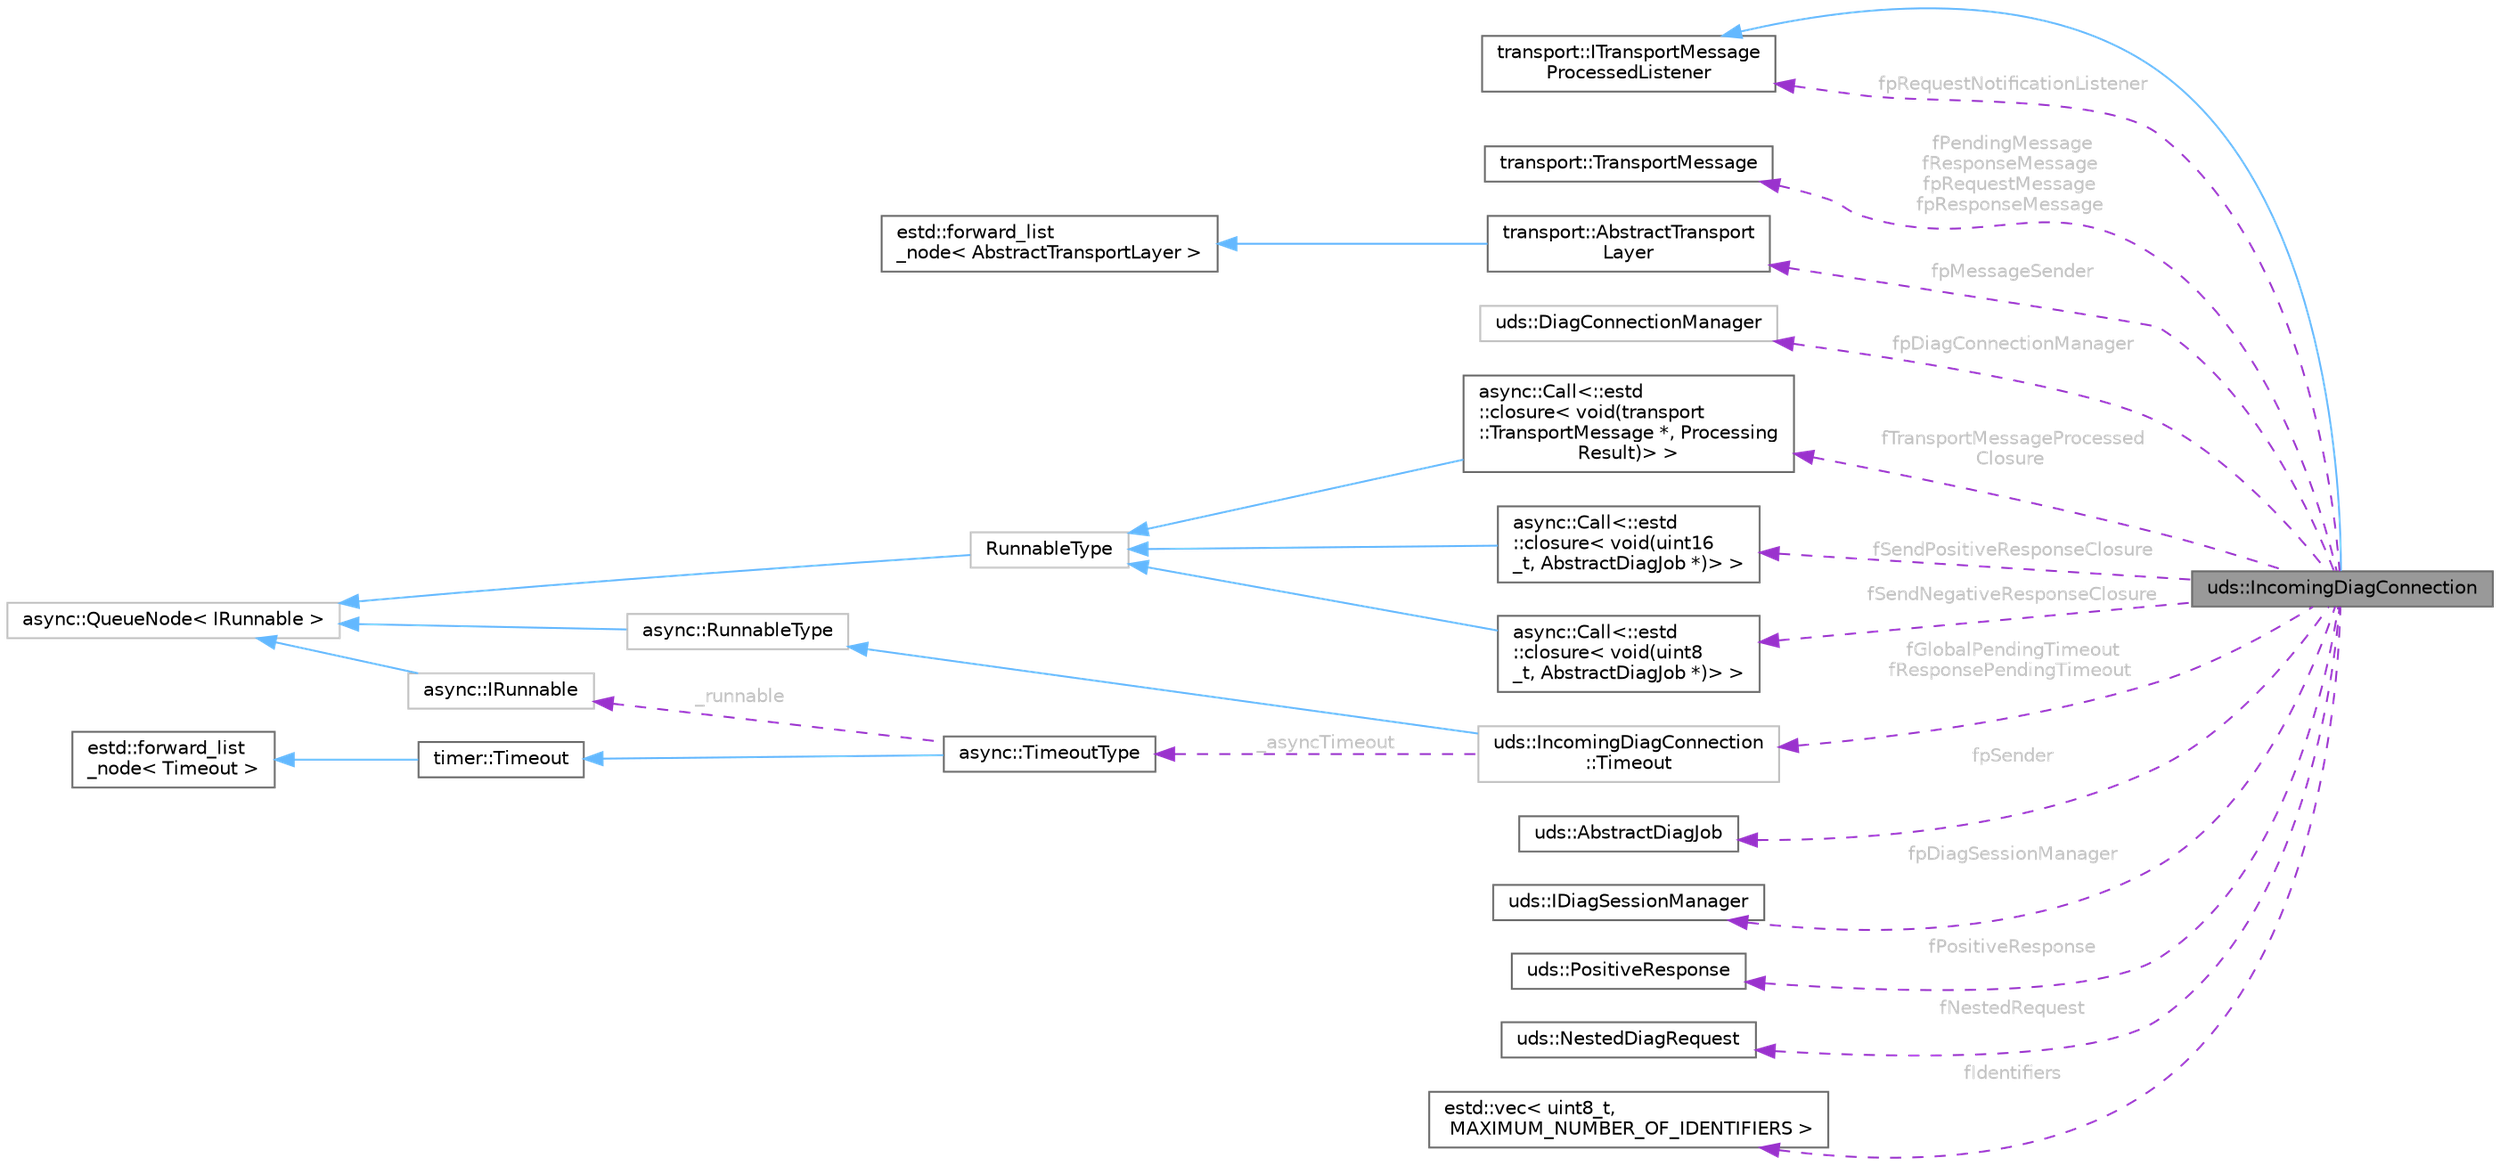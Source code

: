 digraph "uds::IncomingDiagConnection"
{
 // LATEX_PDF_SIZE
  bgcolor="transparent";
  edge [fontname=Helvetica,fontsize=10,labelfontname=Helvetica,labelfontsize=10];
  node [fontname=Helvetica,fontsize=10,shape=box,height=0.2,width=0.4];
  rankdir="LR";
  Node1 [id="Node000001",label="uds::IncomingDiagConnection",height=0.2,width=0.4,color="gray40", fillcolor="grey60", style="filled", fontcolor="black",tooltip=" "];
  Node2 -> Node1 [id="edge1_Node000001_Node000002",dir="back",color="steelblue1",style="solid",tooltip=" "];
  Node2 [id="Node000002",label="transport::ITransportMessage\lProcessedListener",height=0.2,width=0.4,color="gray40", fillcolor="white", style="filled",URL="$d2/dc5/classtransport_1_1ITransportMessageProcessedListener.html",tooltip=" "];
  Node3 -> Node1 [id="edge2_Node000001_Node000003",dir="back",color="darkorchid3",style="dashed",tooltip=" ",label=" fPendingMessage\nfResponseMessage\nfpRequestMessage\nfpResponseMessage",fontcolor="grey" ];
  Node3 [id="Node000003",label="transport::TransportMessage",height=0.2,width=0.4,color="gray40", fillcolor="white", style="filled",URL="$dd/d8c/classtransport_1_1TransportMessage.html",tooltip=" "];
  Node4 -> Node1 [id="edge3_Node000001_Node000004",dir="back",color="darkorchid3",style="dashed",tooltip=" ",label=" fpMessageSender",fontcolor="grey" ];
  Node4 [id="Node000004",label="transport::AbstractTransport\lLayer",height=0.2,width=0.4,color="gray40", fillcolor="white", style="filled",URL="$dc/d15/classtransport_1_1AbstractTransportLayer.html",tooltip=" "];
  Node5 -> Node4 [id="edge4_Node000004_Node000005",dir="back",color="steelblue1",style="solid",tooltip=" "];
  Node5 [id="Node000005",label="estd::forward_list\l_node\< AbstractTransportLayer \>",height=0.2,width=0.4,color="gray40", fillcolor="white", style="filled",URL="$d7/d3f/classestd_1_1forward__list__node.html",tooltip=" "];
  Node6 -> Node1 [id="edge5_Node000001_Node000006",dir="back",color="darkorchid3",style="dashed",tooltip=" ",label=" fpDiagConnectionManager",fontcolor="grey" ];
  Node6 [id="Node000006",label="uds::DiagConnectionManager",height=0.2,width=0.4,color="grey75", fillcolor="white", style="filled",URL="$d1/dde/classuds_1_1DiagConnectionManager.html",tooltip=" "];
  Node7 -> Node1 [id="edge6_Node000001_Node000007",dir="back",color="darkorchid3",style="dashed",tooltip=" ",label=" fGlobalPendingTimeout\nfResponsePendingTimeout",fontcolor="grey" ];
  Node7 [id="Node000007",label="uds::IncomingDiagConnection\l::Timeout",height=0.2,width=0.4,color="grey75", fillcolor="white", style="filled",URL="$da/d09/classuds_1_1IncomingDiagConnection_1_1Timeout.html",tooltip=" "];
  Node8 -> Node7 [id="edge7_Node000007_Node000008",dir="back",color="steelblue1",style="solid",tooltip=" "];
  Node8 [id="Node000008",label="async::RunnableType",height=0.2,width=0.4,color="grey75", fillcolor="white", style="filled",URL="$d7/db0/classasync_1_1IRunnable.html",tooltip=" "];
  Node9 -> Node8 [id="edge8_Node000008_Node000009",dir="back",color="steelblue1",style="solid",tooltip=" "];
  Node9 [id="Node000009",label="async::QueueNode\< IRunnable \>",height=0.2,width=0.4,color="grey75", fillcolor="white", style="filled",URL="$d1/dcc/classasync_1_1QueueNode.html",tooltip=" "];
  Node10 -> Node7 [id="edge9_Node000007_Node000010",dir="back",color="darkorchid3",style="dashed",tooltip=" ",label=" _asyncTimeout",fontcolor="grey" ];
  Node10 [id="Node000010",label="async::TimeoutType",height=0.2,width=0.4,color="gray40", fillcolor="white", style="filled",URL="$d8/d32/structasync_1_1TimeoutType.html",tooltip=" "];
  Node11 -> Node10 [id="edge10_Node000010_Node000011",dir="back",color="steelblue1",style="solid",tooltip=" "];
  Node11 [id="Node000011",label="timer::Timeout",height=0.2,width=0.4,color="gray40", fillcolor="white", style="filled",URL="$dd/d16/structtimer_1_1Timeout.html",tooltip=" "];
  Node12 -> Node11 [id="edge11_Node000011_Node000012",dir="back",color="steelblue1",style="solid",tooltip=" "];
  Node12 [id="Node000012",label="estd::forward_list\l_node\< Timeout \>",height=0.2,width=0.4,color="gray40", fillcolor="white", style="filled",URL="$d7/d3f/classestd_1_1forward__list__node.html",tooltip=" "];
  Node13 -> Node10 [id="edge12_Node000010_Node000013",dir="back",color="darkorchid3",style="dashed",tooltip=" ",label=" _runnable",fontcolor="grey" ];
  Node13 [id="Node000013",label="async::IRunnable",height=0.2,width=0.4,color="grey75", fillcolor="white", style="filled",URL="$d7/db0/classasync_1_1IRunnable.html",tooltip=" "];
  Node9 -> Node13 [id="edge13_Node000013_Node000009",dir="back",color="steelblue1",style="solid",tooltip=" "];
  Node14 -> Node1 [id="edge14_Node000001_Node000014",dir="back",color="darkorchid3",style="dashed",tooltip=" ",label=" fpSender",fontcolor="grey" ];
  Node14 [id="Node000014",label="uds::AbstractDiagJob",height=0.2,width=0.4,color="gray40", fillcolor="white", style="filled",URL="$dc/ddf/classuds_1_1AbstractDiagJob.html",tooltip=" "];
  Node15 -> Node1 [id="edge15_Node000001_Node000015",dir="back",color="darkorchid3",style="dashed",tooltip=" ",label=" fpDiagSessionManager",fontcolor="grey" ];
  Node15 [id="Node000015",label="uds::IDiagSessionManager",height=0.2,width=0.4,color="gray40", fillcolor="white", style="filled",URL="$dd/da2/classuds_1_1IDiagSessionManager.html",tooltip=" "];
  Node16 -> Node1 [id="edge16_Node000001_Node000016",dir="back",color="darkorchid3",style="dashed",tooltip=" ",label=" fTransportMessageProcessed\lClosure",fontcolor="grey" ];
  Node16 [id="Node000016",label="async::Call\<::estd\l::closure\< void(transport\l::TransportMessage *, Processing\lResult)\> \>",height=0.2,width=0.4,color="gray40", fillcolor="white", style="filled",URL="$d5/d96/classasync_1_1Call.html",tooltip=" "];
  Node17 -> Node16 [id="edge17_Node000016_Node000017",dir="back",color="steelblue1",style="solid",tooltip=" "];
  Node17 [id="Node000017",label="RunnableType",height=0.2,width=0.4,color="grey75", fillcolor="white", style="filled",URL="$d7/db0/classasync_1_1IRunnable.html",tooltip=" "];
  Node9 -> Node17 [id="edge18_Node000017_Node000009",dir="back",color="steelblue1",style="solid",tooltip=" "];
  Node18 -> Node1 [id="edge19_Node000001_Node000018",dir="back",color="darkorchid3",style="dashed",tooltip=" ",label=" fSendPositiveResponseClosure",fontcolor="grey" ];
  Node18 [id="Node000018",label="async::Call\<::estd\l::closure\< void(uint16\l_t, AbstractDiagJob *)\> \>",height=0.2,width=0.4,color="gray40", fillcolor="white", style="filled",URL="$d5/d96/classasync_1_1Call.html",tooltip=" "];
  Node17 -> Node18 [id="edge20_Node000018_Node000017",dir="back",color="steelblue1",style="solid",tooltip=" "];
  Node19 -> Node1 [id="edge21_Node000001_Node000019",dir="back",color="darkorchid3",style="dashed",tooltip=" ",label=" fSendNegativeResponseClosure",fontcolor="grey" ];
  Node19 [id="Node000019",label="async::Call\<::estd\l::closure\< void(uint8\l_t, AbstractDiagJob *)\> \>",height=0.2,width=0.4,color="gray40", fillcolor="white", style="filled",URL="$d5/d96/classasync_1_1Call.html",tooltip=" "];
  Node17 -> Node19 [id="edge22_Node000019_Node000017",dir="back",color="steelblue1",style="solid",tooltip=" "];
  Node2 -> Node1 [id="edge23_Node000001_Node000002",dir="back",color="darkorchid3",style="dashed",tooltip=" ",label=" fpRequestNotificationListener",fontcolor="grey" ];
  Node20 -> Node1 [id="edge24_Node000001_Node000020",dir="back",color="darkorchid3",style="dashed",tooltip=" ",label=" fPositiveResponse",fontcolor="grey" ];
  Node20 [id="Node000020",label="uds::PositiveResponse",height=0.2,width=0.4,color="gray40", fillcolor="white", style="filled",URL="$d4/df1/classuds_1_1PositiveResponse.html",tooltip=" "];
  Node21 -> Node1 [id="edge25_Node000001_Node000021",dir="back",color="darkorchid3",style="dashed",tooltip=" ",label=" fNestedRequest",fontcolor="grey" ];
  Node21 [id="Node000021",label="uds::NestedDiagRequest",height=0.2,width=0.4,color="gray40", fillcolor="white", style="filled",URL="$d7/da2/classuds_1_1NestedDiagRequest.html",tooltip=" "];
  Node22 -> Node1 [id="edge26_Node000001_Node000022",dir="back",color="darkorchid3",style="dashed",tooltip=" ",label=" fIdentifiers",fontcolor="grey" ];
  Node22 [id="Node000022",label="estd::vec\< uint8_t,\l MAXIMUM_NUMBER_OF_IDENTIFIERS \>",height=0.2,width=0.4,color="gray40", fillcolor="white", style="filled",URL="$d5/dee/classestd_1_1vec.html",tooltip=" "];
}
